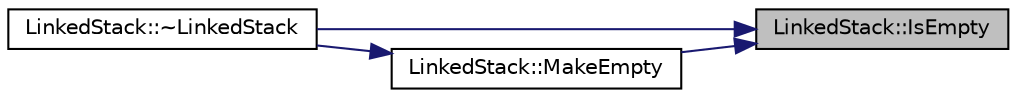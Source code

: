 digraph "LinkedStack::IsEmpty"
{
 // LATEX_PDF_SIZE
  edge [fontname="Helvetica",fontsize="10",labelfontname="Helvetica",labelfontsize="10"];
  node [fontname="Helvetica",fontsize="10",shape=record];
  rankdir="RL";
  Node19 [label="LinkedStack::IsEmpty",height=0.2,width=0.4,color="black", fillcolor="grey75", style="filled", fontcolor="black",tooltip="Check capacity of Linked Stack is empty."];
  Node19 -> Node20 [dir="back",color="midnightblue",fontsize="10",style="solid",fontname="Helvetica"];
  Node20 [label="LinkedStack::~LinkedStack",height=0.2,width=0.4,color="black", fillcolor="white", style="filled",URL="$class_linked_stack.html#a77b98b25c3b67367aa65fb04906b1735",tooltip=" "];
  Node19 -> Node21 [dir="back",color="midnightblue",fontsize="10",style="solid",fontname="Helvetica"];
  Node21 [label="LinkedStack::MakeEmpty",height=0.2,width=0.4,color="black", fillcolor="white", style="filled",URL="$class_linked_stack.html#a4bc0d2e654b9f9c592f34313bf844e84",tooltip="Make Linked Stack empty."];
  Node21 -> Node20 [dir="back",color="midnightblue",fontsize="10",style="solid",fontname="Helvetica"];
}
